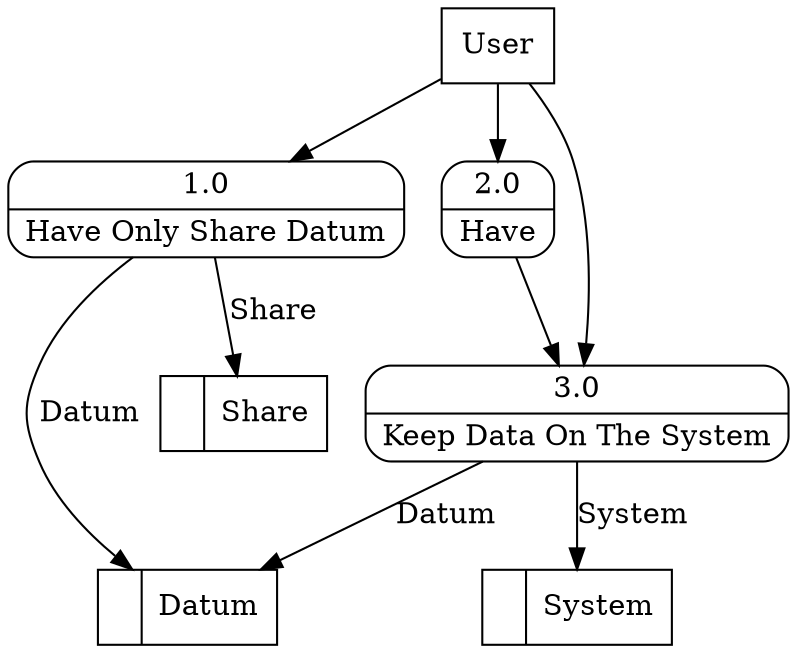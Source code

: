 digraph dfd2{ 
node[shape=record]
200 [label="<f0>  |<f1> Datum " ];
201 [label="<f0>  |<f1> System " ];
202 [label="<f0>  |<f1> Share " ];
203 [label="User" shape=box];
204 [label="{<f0> 1.0|<f1> Have Only Share Datum }" shape=Mrecord];
205 [label="{<f0> 2.0|<f1> Have }" shape=Mrecord];
206 [label="{<f0> 3.0|<f1> Keep Data On The System }" shape=Mrecord];
203 -> 204
203 -> 205
203 -> 206
204 -> 200 [label="Datum"]
205 -> 206
206 -> 200 [label="Datum"]
206 -> 201 [label="System"]
204 -> 202 [label="Share"]
}